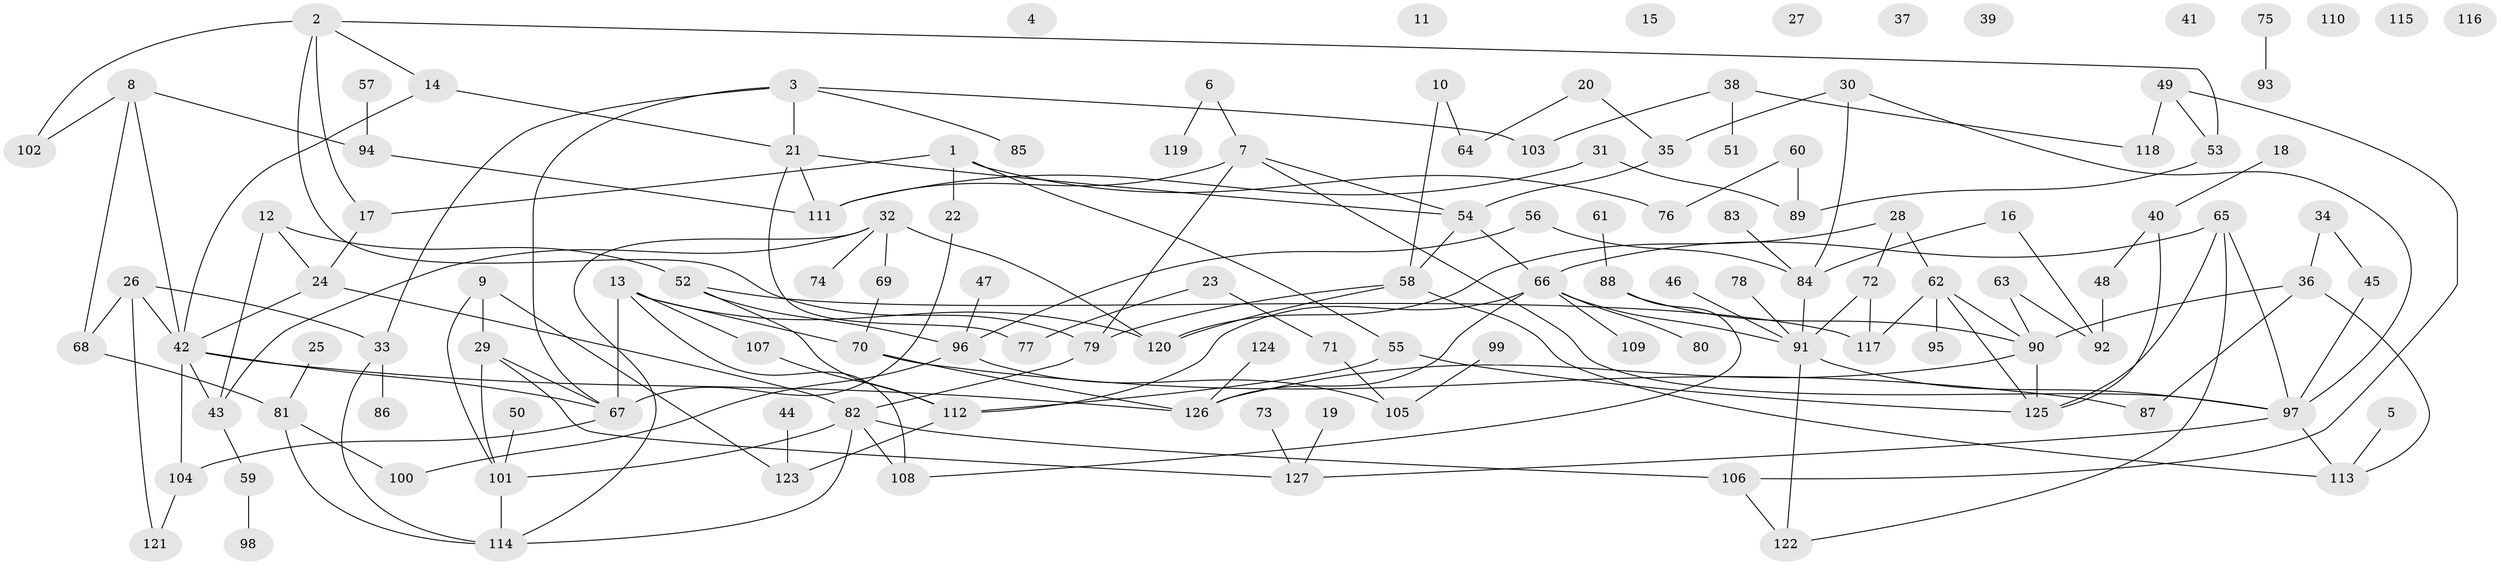 // Generated by graph-tools (version 1.1) at 2025/33/03/09/25 02:33:45]
// undirected, 127 vertices, 174 edges
graph export_dot {
graph [start="1"]
  node [color=gray90,style=filled];
  1;
  2;
  3;
  4;
  5;
  6;
  7;
  8;
  9;
  10;
  11;
  12;
  13;
  14;
  15;
  16;
  17;
  18;
  19;
  20;
  21;
  22;
  23;
  24;
  25;
  26;
  27;
  28;
  29;
  30;
  31;
  32;
  33;
  34;
  35;
  36;
  37;
  38;
  39;
  40;
  41;
  42;
  43;
  44;
  45;
  46;
  47;
  48;
  49;
  50;
  51;
  52;
  53;
  54;
  55;
  56;
  57;
  58;
  59;
  60;
  61;
  62;
  63;
  64;
  65;
  66;
  67;
  68;
  69;
  70;
  71;
  72;
  73;
  74;
  75;
  76;
  77;
  78;
  79;
  80;
  81;
  82;
  83;
  84;
  85;
  86;
  87;
  88;
  89;
  90;
  91;
  92;
  93;
  94;
  95;
  96;
  97;
  98;
  99;
  100;
  101;
  102;
  103;
  104;
  105;
  106;
  107;
  108;
  109;
  110;
  111;
  112;
  113;
  114;
  115;
  116;
  117;
  118;
  119;
  120;
  121;
  122;
  123;
  124;
  125;
  126;
  127;
  1 -- 17;
  1 -- 22;
  1 -- 55;
  1 -- 76;
  2 -- 14;
  2 -- 17;
  2 -- 53;
  2 -- 79;
  2 -- 102;
  3 -- 21;
  3 -- 33;
  3 -- 67;
  3 -- 85;
  3 -- 103;
  5 -- 113;
  6 -- 7;
  6 -- 119;
  7 -- 54;
  7 -- 79;
  7 -- 97;
  7 -- 111;
  8 -- 42;
  8 -- 68;
  8 -- 94;
  8 -- 102;
  9 -- 29;
  9 -- 101;
  9 -- 123;
  10 -- 58;
  10 -- 64;
  12 -- 24;
  12 -- 43;
  12 -- 52;
  13 -- 67;
  13 -- 70;
  13 -- 107;
  13 -- 108;
  13 -- 120;
  14 -- 21;
  14 -- 42;
  16 -- 84;
  16 -- 92;
  17 -- 24;
  18 -- 40;
  19 -- 127;
  20 -- 35;
  20 -- 64;
  21 -- 54;
  21 -- 77;
  21 -- 111;
  22 -- 67;
  23 -- 71;
  23 -- 77;
  24 -- 42;
  24 -- 82;
  25 -- 81;
  26 -- 33;
  26 -- 42;
  26 -- 68;
  26 -- 121;
  28 -- 62;
  28 -- 72;
  28 -- 120;
  29 -- 67;
  29 -- 101;
  29 -- 127;
  30 -- 35;
  30 -- 84;
  30 -- 97;
  31 -- 89;
  31 -- 111;
  32 -- 43;
  32 -- 69;
  32 -- 74;
  32 -- 114;
  32 -- 120;
  33 -- 86;
  33 -- 114;
  34 -- 36;
  34 -- 45;
  35 -- 54;
  36 -- 87;
  36 -- 90;
  36 -- 113;
  38 -- 51;
  38 -- 103;
  38 -- 118;
  40 -- 48;
  40 -- 125;
  42 -- 43;
  42 -- 67;
  42 -- 104;
  42 -- 126;
  43 -- 59;
  44 -- 123;
  45 -- 97;
  46 -- 91;
  47 -- 96;
  48 -- 92;
  49 -- 53;
  49 -- 106;
  49 -- 118;
  50 -- 101;
  52 -- 96;
  52 -- 112;
  52 -- 117;
  53 -- 89;
  54 -- 58;
  54 -- 66;
  55 -- 112;
  55 -- 125;
  56 -- 84;
  56 -- 96;
  57 -- 94;
  58 -- 79;
  58 -- 113;
  58 -- 120;
  59 -- 98;
  60 -- 76;
  60 -- 89;
  61 -- 88;
  62 -- 90;
  62 -- 95;
  62 -- 117;
  62 -- 125;
  63 -- 90;
  63 -- 92;
  65 -- 66;
  65 -- 97;
  65 -- 122;
  65 -- 125;
  66 -- 80;
  66 -- 91;
  66 -- 109;
  66 -- 112;
  66 -- 126;
  67 -- 104;
  68 -- 81;
  69 -- 70;
  70 -- 87;
  70 -- 126;
  71 -- 105;
  72 -- 91;
  72 -- 117;
  73 -- 127;
  75 -- 93;
  78 -- 91;
  79 -- 82;
  81 -- 100;
  81 -- 114;
  82 -- 101;
  82 -- 106;
  82 -- 108;
  82 -- 114;
  83 -- 84;
  84 -- 91;
  88 -- 90;
  88 -- 108;
  90 -- 125;
  90 -- 126;
  91 -- 97;
  91 -- 122;
  94 -- 111;
  96 -- 100;
  96 -- 105;
  97 -- 113;
  97 -- 127;
  99 -- 105;
  101 -- 114;
  104 -- 121;
  106 -- 122;
  107 -- 112;
  112 -- 123;
  124 -- 126;
}
